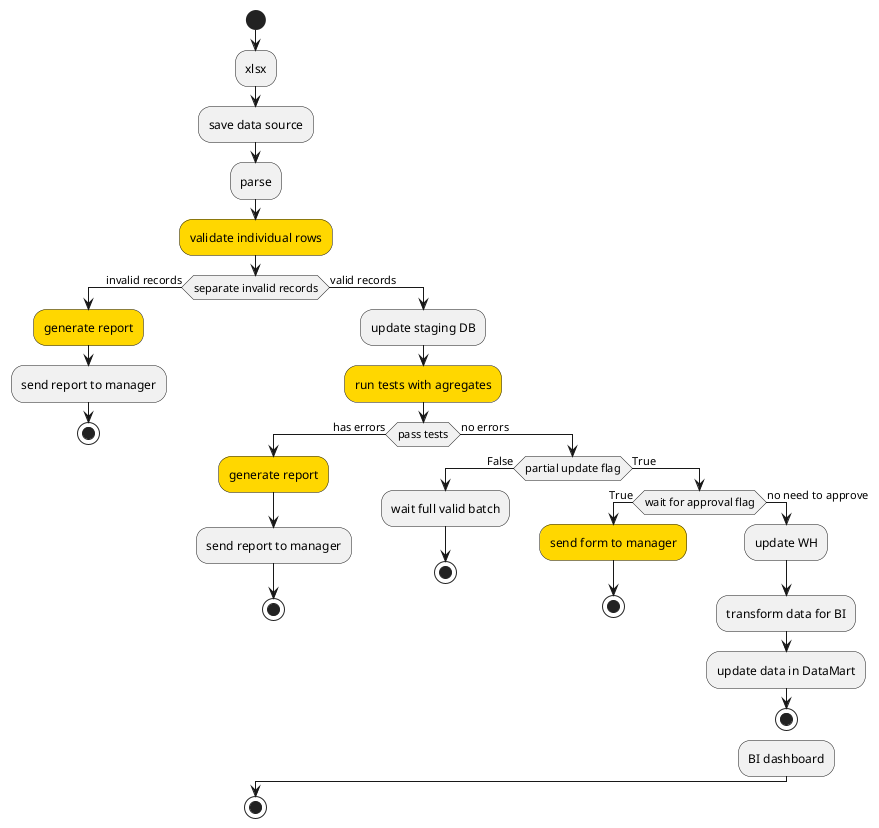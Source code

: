 @startuml
start
:xlsx;
:save data source;
:parse;
#gold:validate individual rows;
if (separate invalid records) then (invalid records)
	#gold:generate report;
	:send report to manager;
	stop
else (valid records)
	:update staging DB;
	#gold:run tests with agregates;
	if (pass tests) then (has errors)
		#gold:generate report;
		:send report to manager;
		stop
	else (no errors)
		if (partial update flag) then (False)
			:wait full valid batch;
			stop
		else (True)
			if (wait for approval flag) then (True)
				#gold:send form to manager;
				stop
			else (no need to approve)
				:update WH;
				:transform data for BI;
				:update data in DataMart;
				stop
				:BI dashboard;
			endif
		endif
	endif
endif
stop
@enduml

